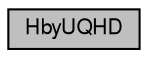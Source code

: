 digraph G
{
  bgcolor="transparent";
  edge [fontname="FreeSans",fontsize="10",labelfontname="FreeSans",labelfontsize="10"];
  node [fontname="FreeSans",fontsize="10",shape=record];
  Node1 [label="HbyUQHD",height=0.2,width=0.4,color="black", fillcolor="grey75", style="filled" fontcolor="black"];
}
